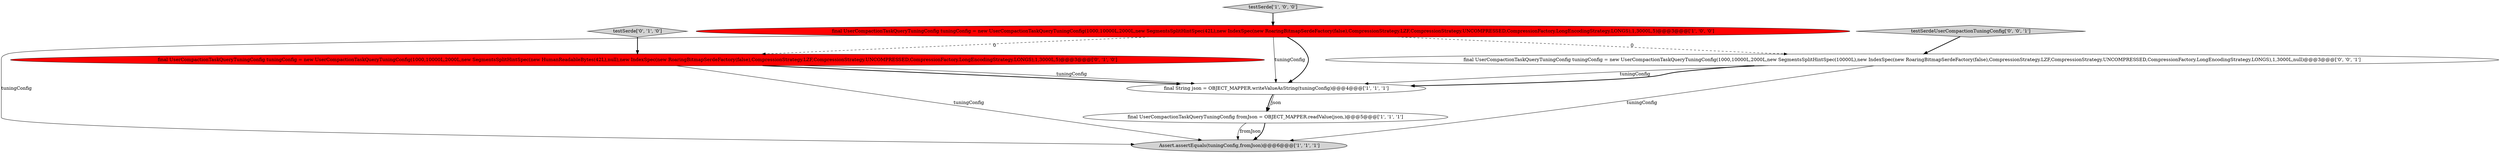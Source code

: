 digraph {
3 [style = filled, label = "Assert.assertEquals(tuningConfig,fromJson)@@@6@@@['1', '1', '1']", fillcolor = lightgray, shape = ellipse image = "AAA0AAABBB1BBB"];
1 [style = filled, label = "final String json = OBJECT_MAPPER.writeValueAsString(tuningConfig)@@@4@@@['1', '1', '1']", fillcolor = white, shape = ellipse image = "AAA0AAABBB1BBB"];
0 [style = filled, label = "final UserCompactionTaskQueryTuningConfig tuningConfig = new UserCompactionTaskQueryTuningConfig(1000,10000L,2000L,new SegmentsSplitHintSpec(42L),new IndexSpec(new RoaringBitmapSerdeFactory(false),CompressionStrategy.LZF,CompressionStrategy.UNCOMPRESSED,CompressionFactory.LongEncodingStrategy.LONGS),1,3000L,5)@@@3@@@['1', '0', '0']", fillcolor = red, shape = ellipse image = "AAA1AAABBB1BBB"];
6 [style = filled, label = "final UserCompactionTaskQueryTuningConfig tuningConfig = new UserCompactionTaskQueryTuningConfig(1000,10000L,2000L,new SegmentsSplitHintSpec(new HumanReadableBytes(42L),null),new IndexSpec(new RoaringBitmapSerdeFactory(false),CompressionStrategy.LZF,CompressionStrategy.UNCOMPRESSED,CompressionFactory.LongEncodingStrategy.LONGS),1,3000L,5)@@@3@@@['0', '1', '0']", fillcolor = red, shape = ellipse image = "AAA1AAABBB2BBB"];
4 [style = filled, label = "testSerde['1', '0', '0']", fillcolor = lightgray, shape = diamond image = "AAA0AAABBB1BBB"];
8 [style = filled, label = "testSerdeUserCompactionTuningConfig['0', '0', '1']", fillcolor = lightgray, shape = diamond image = "AAA0AAABBB3BBB"];
2 [style = filled, label = "final UserCompactionTaskQueryTuningConfig fromJson = OBJECT_MAPPER.readValue(json,)@@@5@@@['1', '1', '1']", fillcolor = white, shape = ellipse image = "AAA0AAABBB1BBB"];
5 [style = filled, label = "testSerde['0', '1', '0']", fillcolor = lightgray, shape = diamond image = "AAA0AAABBB2BBB"];
7 [style = filled, label = "final UserCompactionTaskQueryTuningConfig tuningConfig = new UserCompactionTaskQueryTuningConfig(1000,10000L,2000L,new SegmentsSplitHintSpec(10000L),new IndexSpec(new RoaringBitmapSerdeFactory(false),CompressionStrategy.LZF,CompressionStrategy.UNCOMPRESSED,CompressionFactory.LongEncodingStrategy.LONGS),1,3000L,null)@@@3@@@['0', '0', '1']", fillcolor = white, shape = ellipse image = "AAA0AAABBB3BBB"];
8->7 [style = bold, label=""];
7->1 [style = solid, label="tuningConfig"];
6->1 [style = bold, label=""];
7->3 [style = solid, label="tuningConfig"];
1->2 [style = bold, label=""];
7->1 [style = bold, label=""];
0->1 [style = solid, label="tuningConfig"];
4->0 [style = bold, label=""];
5->6 [style = bold, label=""];
0->3 [style = solid, label="tuningConfig"];
2->3 [style = solid, label="fromJson"];
6->3 [style = solid, label="tuningConfig"];
0->7 [style = dashed, label="0"];
0->1 [style = bold, label=""];
1->2 [style = solid, label="json"];
6->1 [style = solid, label="tuningConfig"];
2->3 [style = bold, label=""];
0->6 [style = dashed, label="0"];
}
